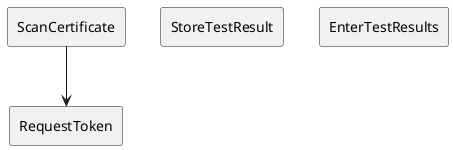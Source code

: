 @startuml
rectangle "ScanCertificate" as 0
rectangle "RequestToken" as 1
rectangle "StoreTestResult" as 2
rectangle "EnterTestResults" as 3
0 --> 1
@enduml